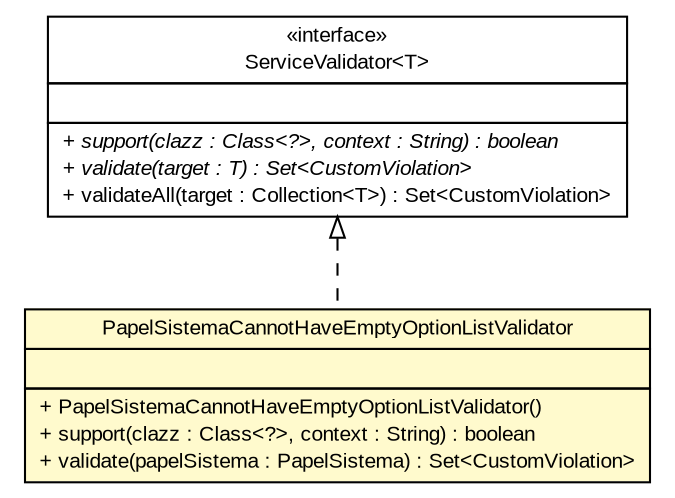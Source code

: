 #!/usr/local/bin/dot
#
# Class diagram 
# Generated by UMLGraph version R5_6 (http://www.umlgraph.org/)
#

digraph G {
	edge [fontname="arial",fontsize=10,labelfontname="arial",labelfontsize=10];
	node [fontname="arial",fontsize=10,shape=plaintext];
	nodesep=0.25;
	ranksep=0.5;
	// br.gov.to.sefaz.business.service.validation.ServiceValidator<T>
	c740942 [label=<<table title="br.gov.to.sefaz.business.service.validation.ServiceValidator" border="0" cellborder="1" cellspacing="0" cellpadding="2" port="p" href="../../../../../business/service/validation/ServiceValidator.html">
		<tr><td><table border="0" cellspacing="0" cellpadding="1">
<tr><td align="center" balign="center"> &#171;interface&#187; </td></tr>
<tr><td align="center" balign="center"> ServiceValidator&lt;T&gt; </td></tr>
		</table></td></tr>
		<tr><td><table border="0" cellspacing="0" cellpadding="1">
<tr><td align="left" balign="left">  </td></tr>
		</table></td></tr>
		<tr><td><table border="0" cellspacing="0" cellpadding="1">
<tr><td align="left" balign="left"><font face="arial italic" point-size="10.0"> + support(clazz : Class&lt;?&gt;, context : String) : boolean </font></td></tr>
<tr><td align="left" balign="left"><font face="arial italic" point-size="10.0"> + validate(target : T) : Set&lt;CustomViolation&gt; </font></td></tr>
<tr><td align="left" balign="left"> + validateAll(target : Collection&lt;T&gt;) : Set&lt;CustomViolation&gt; </td></tr>
		</table></td></tr>
		</table>>, URL="../../../../../business/service/validation/ServiceValidator.html", fontname="arial", fontcolor="black", fontsize=10.0];
	// br.gov.to.sefaz.seg.business.gestao.service.validator.PapelSistemaCannotHaveEmptyOptionListValidator
	c741135 [label=<<table title="br.gov.to.sefaz.seg.business.gestao.service.validator.PapelSistemaCannotHaveEmptyOptionListValidator" border="0" cellborder="1" cellspacing="0" cellpadding="2" port="p" bgcolor="lemonChiffon" href="./PapelSistemaCannotHaveEmptyOptionListValidator.html">
		<tr><td><table border="0" cellspacing="0" cellpadding="1">
<tr><td align="center" balign="center"> PapelSistemaCannotHaveEmptyOptionListValidator </td></tr>
		</table></td></tr>
		<tr><td><table border="0" cellspacing="0" cellpadding="1">
<tr><td align="left" balign="left">  </td></tr>
		</table></td></tr>
		<tr><td><table border="0" cellspacing="0" cellpadding="1">
<tr><td align="left" balign="left"> + PapelSistemaCannotHaveEmptyOptionListValidator() </td></tr>
<tr><td align="left" balign="left"> + support(clazz : Class&lt;?&gt;, context : String) : boolean </td></tr>
<tr><td align="left" balign="left"> + validate(papelSistema : PapelSistema) : Set&lt;CustomViolation&gt; </td></tr>
		</table></td></tr>
		</table>>, URL="./PapelSistemaCannotHaveEmptyOptionListValidator.html", fontname="arial", fontcolor="black", fontsize=10.0];
	//br.gov.to.sefaz.seg.business.gestao.service.validator.PapelSistemaCannotHaveEmptyOptionListValidator implements br.gov.to.sefaz.business.service.validation.ServiceValidator<T>
	c740942:p -> c741135:p [dir=back,arrowtail=empty,style=dashed];
}

